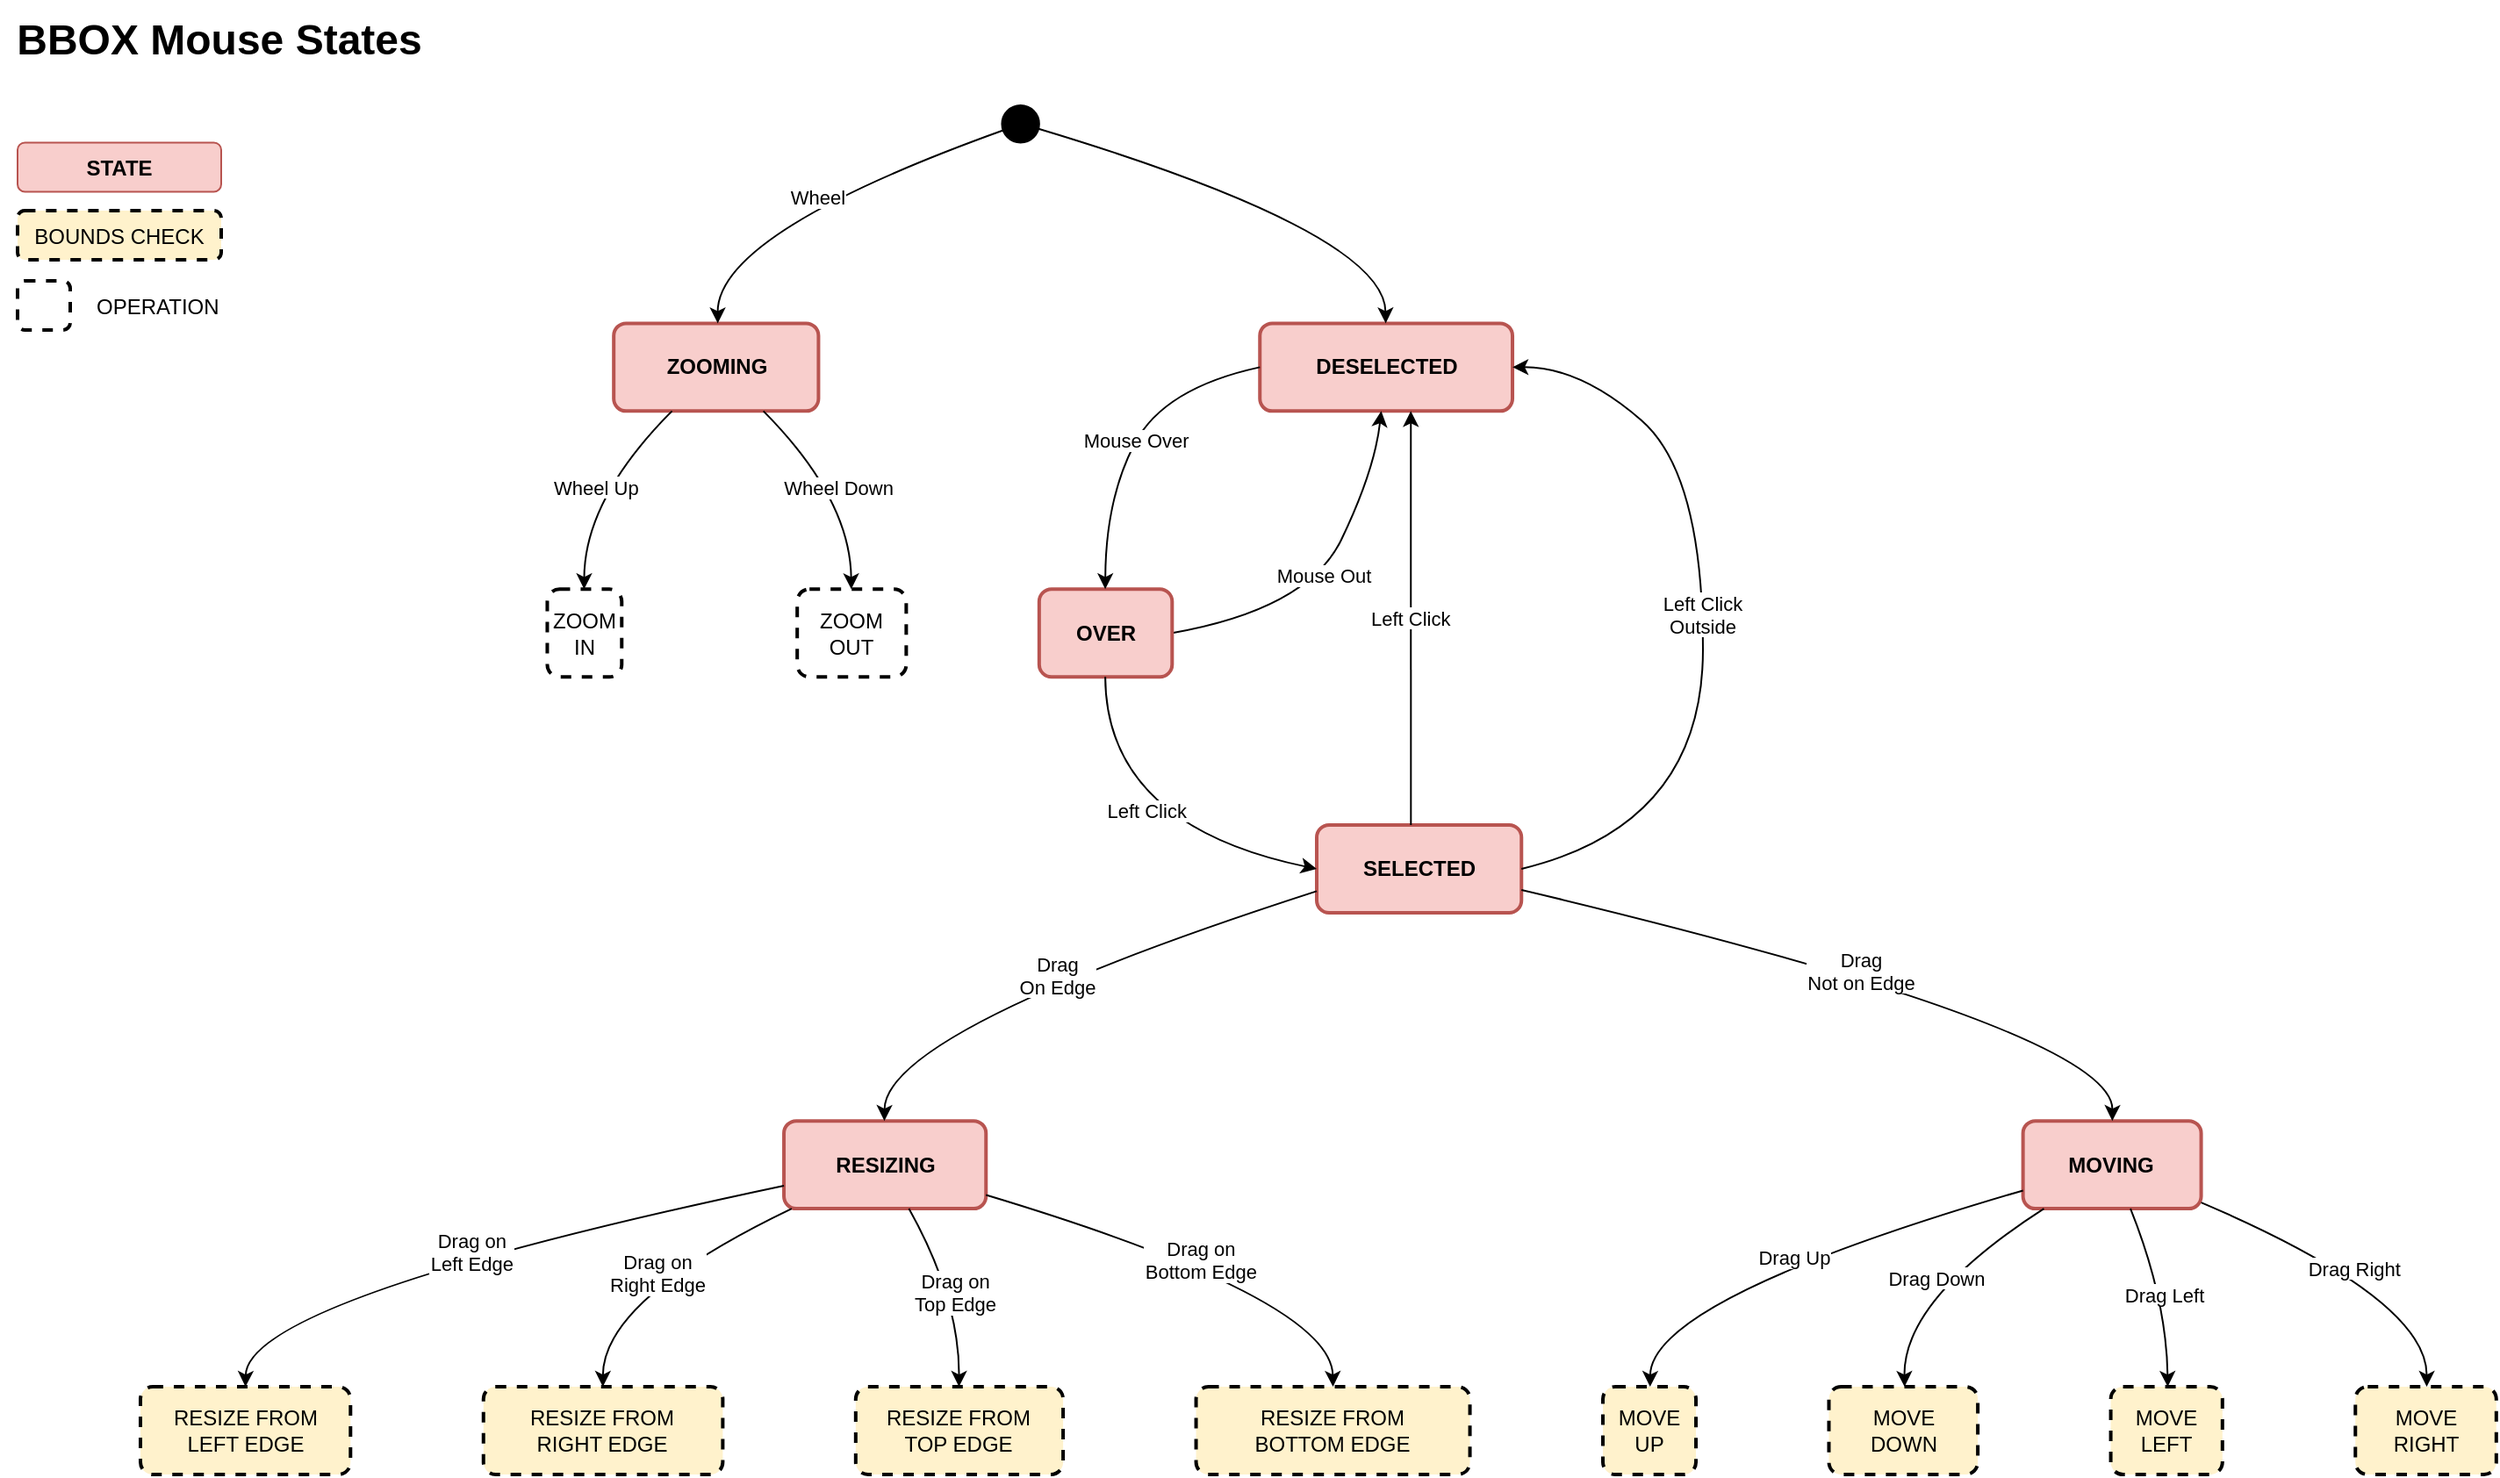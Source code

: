 <mxfile>
    <diagram id="9JAsYrFJ8WkXsXCbL4Xg" name="Page-1">
        <mxGraphModel dx="1763" dy="922" grid="1" gridSize="10" guides="1" tooltips="1" connect="1" arrows="1" fold="1" page="1" pageScale="1" pageWidth="1600" pageHeight="900" math="0" shadow="0">
            <root>
                <mxCell id="0"/>
                <mxCell id="1" parent="0"/>
                <mxCell id="41" value="BBOX Mouse States" style="pluginMarkdown=1;text;align=center;verticalAlign=middle;resizable=0;points=[];autosize=1;strokeColor=none;fillColor=none;fontSize=24;fontStyle=1" parent="1" vertex="1">
                    <mxGeometry x="40" y="40" width="250" height="40" as="geometry"/>
                </mxCell>
                <mxCell id="42" value="" style="group" parent="1" vertex="1" connectable="0">
                    <mxGeometry x="120" y="100" width="1341.9" height="780" as="geometry"/>
                </mxCell>
                <mxCell id="4" value="" style="ellipse;fillColor=strokeColor;" parent="42" vertex="1">
                    <mxGeometry x="490.717" width="21.204" height="21.204" as="geometry"/>
                </mxCell>
                <mxCell id="5" value="ZOOMING" style="rounded=1;absoluteArcSize=1;arcSize=14;whiteSpace=wrap;strokeWidth=2;fillColor=#f8cecc;strokeColor=#b85450;fontStyle=1" parent="42" vertex="1">
                    <mxGeometry x="269.592" y="124.194" width="116.621" height="49.981" as="geometry"/>
                </mxCell>
                <mxCell id="6" value="ZOOM&#10;IN" style="rounded=1;absoluteArcSize=1;arcSize=14;whiteSpace=wrap;strokeWidth=2;dashed=1;" parent="42" vertex="1">
                    <mxGeometry x="231.728" y="275.65" width="42.408" height="49.981" as="geometry"/>
                </mxCell>
                <mxCell id="7" value="ZOOM&#10;OUT" style="rounded=1;absoluteArcSize=1;arcSize=14;whiteSpace=wrap;strokeWidth=2;dashed=1;" parent="42" vertex="1">
                    <mxGeometry x="374.096" y="275.65" width="62.097" height="49.981" as="geometry"/>
                </mxCell>
                <mxCell id="8" value="DESELECTED" style="rounded=1;absoluteArcSize=1;arcSize=14;whiteSpace=wrap;strokeWidth=2;fillColor=#f8cecc;strokeColor=#b85450;fontStyle=1" parent="42" vertex="1">
                    <mxGeometry x="637.63" y="124.194" width="143.883" height="49.981" as="geometry"/>
                </mxCell>
                <mxCell id="46" value="Mouse Out" style="edgeStyle=none;startArrow=none;startFill=0;exitX=1;exitY=0.5;exitDx=0;exitDy=0;curved=1;" edge="1" parent="42" source="9" target="8">
                    <mxGeometry relative="1" as="geometry">
                        <mxPoint x="710" y="219" as="targetPoint"/>
                        <Array as="points">
                            <mxPoint x="665" y="287"/>
                            <mxPoint x="703" y="208"/>
                        </Array>
                    </mxGeometry>
                </mxCell>
                <mxCell id="9" value="OVER" style="rounded=1;absoluteArcSize=1;arcSize=14;whiteSpace=wrap;strokeWidth=2;fillColor=#f8cecc;strokeColor=#b85450;fontStyle=1" parent="42" vertex="1">
                    <mxGeometry x="511.921" y="275.65" width="75.728" height="49.981" as="geometry"/>
                </mxCell>
                <mxCell id="10" value="SELECTED" style="rounded=1;absoluteArcSize=1;arcSize=14;whiteSpace=wrap;strokeWidth=2;fillColor=#f8cecc;strokeColor=#b85450;fontStyle=1" parent="42" vertex="1">
                    <mxGeometry x="670.004" y="409.997" width="116.621" height="49.981" as="geometry"/>
                </mxCell>
                <mxCell id="11" value="RESIZING" style="rounded=1;absoluteArcSize=1;arcSize=14;whiteSpace=wrap;strokeWidth=2;fillColor=#f8cecc;strokeColor=#b85450;fontStyle=1" parent="42" vertex="1">
                    <mxGeometry x="366.523" y="578.563" width="115.107" height="49.981" as="geometry"/>
                </mxCell>
                <mxCell id="12" value="MOVING" style="rounded=1;absoluteArcSize=1;arcSize=14;whiteSpace=wrap;strokeWidth=2;fillColor=#f8cecc;strokeColor=#b85450;fontStyle=1" parent="42" vertex="1">
                    <mxGeometry x="1072.308" y="578.563" width="101.476" height="49.981" as="geometry"/>
                </mxCell>
                <mxCell id="13" value="RESIZE FROM&#10;LEFT EDGE" style="rounded=1;absoluteArcSize=1;arcSize=14;whiteSpace=wrap;strokeWidth=2;fillColor=#fff2cc;strokeColor=#000000;dashed=1;" parent="42" vertex="1">
                    <mxGeometry y="730.019" width="119.65" height="49.981" as="geometry"/>
                </mxCell>
                <mxCell id="14" value="RESIZE FROM&#10;RIGHT EDGE" style="rounded=1;absoluteArcSize=1;arcSize=14;whiteSpace=wrap;strokeWidth=2;fillColor=#fff2cc;strokeColor=#000000;dashed=1;" parent="42" vertex="1">
                    <mxGeometry x="195.378" y="730.019" width="136.31" height="49.981" as="geometry"/>
                </mxCell>
                <mxCell id="15" value="RESIZE FROM&#10;TOP EDGE" style="rounded=1;absoluteArcSize=1;arcSize=14;whiteSpace=wrap;strokeWidth=2;fillColor=#fff2cc;strokeColor=#000000;dashed=1;" parent="42" vertex="1">
                    <mxGeometry x="407.417" y="730.019" width="118.136" height="49.981" as="geometry"/>
                </mxCell>
                <mxCell id="16" value="RESIZE FROM&#10;BOTTOM EDGE" style="rounded=1;absoluteArcSize=1;arcSize=14;whiteSpace=wrap;strokeWidth=2;fillColor=#fff2cc;strokeColor=#000000;dashed=1;" parent="42" vertex="1">
                    <mxGeometry x="601.28" y="730.019" width="156.0" height="49.981" as="geometry"/>
                </mxCell>
                <mxCell id="17" value="MOVE&#10;UP" style="rounded=1;absoluteArcSize=1;arcSize=14;whiteSpace=wrap;strokeWidth=2;fillColor=#fff2cc;strokeColor=#000000;dashed=1;" parent="42" vertex="1">
                    <mxGeometry x="833.008" y="730.019" width="53.01" height="49.981" as="geometry"/>
                </mxCell>
                <mxCell id="18" value="MOVE&#10;DOWN" style="rounded=1;absoluteArcSize=1;arcSize=14;whiteSpace=wrap;strokeWidth=2;fillColor=#fff2cc;strokeColor=#000000;dashed=1;" parent="42" vertex="1">
                    <mxGeometry x="961.745" y="730.019" width="84.815" height="49.981" as="geometry"/>
                </mxCell>
                <mxCell id="19" value="MOVE&#10;LEFT" style="rounded=1;absoluteArcSize=1;arcSize=14;whiteSpace=wrap;strokeWidth=2;fillColor=#fff2cc;strokeColor=#000000;dashed=1;" parent="42" vertex="1">
                    <mxGeometry x="1122.289" y="730.019" width="63.612" height="49.981" as="geometry"/>
                </mxCell>
                <mxCell id="20" value="MOVE&#10;RIGHT" style="rounded=1;absoluteArcSize=1;arcSize=14;whiteSpace=wrap;strokeWidth=2;fillColor=#fff2cc;strokeColor=#000000;dashed=1;" parent="42" vertex="1">
                    <mxGeometry x="1261.628" y="730.019" width="80.272" height="49.981" as="geometry"/>
                </mxCell>
                <mxCell id="21" value="Wheel" style="curved=1;startArrow=none;;exitX=0.032;exitY=0.678;entryX=0.508;entryY=-0.012;rounded=0;" parent="42" source="4" target="5" edge="1">
                    <mxGeometry relative="1" as="geometry">
                        <Array as="points">
                            <mxPoint x="328.659" y="72.699"/>
                        </Array>
                    </mxGeometry>
                </mxCell>
                <mxCell id="22" value="Wheel Up" style="curved=1;startArrow=none;;exitX=0.295;exitY=0.976;entryX=0.495;entryY=-0.006;rounded=0;" parent="42" source="5" target="6" edge="1">
                    <mxGeometry relative="1" as="geometry">
                        <Array as="points">
                            <mxPoint x="252.931" y="224.155"/>
                        </Array>
                    </mxGeometry>
                </mxCell>
                <mxCell id="23" value="Wheel Down" style="curved=1;startArrow=none;;exitX=0.72;exitY=0.976;entryX=0.496;entryY=-0.006;rounded=0;" parent="42" source="5" target="7" edge="1">
                    <mxGeometry relative="1" as="geometry">
                        <Array as="points">
                            <mxPoint x="404.387" y="224.155"/>
                        </Array>
                    </mxGeometry>
                </mxCell>
                <mxCell id="24" value="" style="curved=1;startArrow=none;;exitX=1.032;exitY=0.649;entryX=0.498;entryY=-0.012;rounded=0;" parent="42" source="4" target="8" edge="1">
                    <mxGeometry relative="1" as="geometry">
                        <Array as="points">
                            <mxPoint x="708.814" y="72.699"/>
                        </Array>
                    </mxGeometry>
                </mxCell>
                <mxCell id="25" value="Mouse Over" style="curved=1;startArrow=none;;exitX=0;exitY=0.5;entryX=0.497;entryY=-0.006;rounded=0;startFill=0;exitDx=0;exitDy=0;" parent="42" source="8" target="9" edge="1">
                    <mxGeometry relative="1" as="geometry">
                        <Array as="points">
                            <mxPoint x="583" y="161"/>
                            <mxPoint x="549.785" y="224.155"/>
                        </Array>
                    </mxGeometry>
                </mxCell>
                <mxCell id="26" value="Left Click" style="curved=1;startArrow=none;;exitX=0.497;exitY=0.982;entryX=0;entryY=0.5;rounded=0;entryDx=0;entryDy=0;" parent="42" source="9" target="10" edge="1">
                    <mxGeometry x="0.021" y="13" relative="1" as="geometry">
                        <Array as="points">
                            <mxPoint x="550" y="410"/>
                        </Array>
                        <mxPoint as="offset"/>
                    </mxGeometry>
                </mxCell>
                <mxCell id="28" value="Left Click" style="startArrow=none;;exitX=0.46;exitY=-5.78e-8;entryX=0.593;entryY=0.976;rounded=0;" parent="42" source="10" target="8" edge="1">
                    <mxGeometry relative="1" as="geometry">
                        <Array as="points"/>
                    </mxGeometry>
                </mxCell>
                <mxCell id="29" value=" Left Click &#10;Outside" style="curved=1;startArrow=none;;exitX=1;exitY=0.5;entryX=1;entryY=0.5;rounded=0;entryDx=0;entryDy=0;labelBorderColor=none;spacing=2;shadow=0;spacingTop=0;spacingBottom=0;exitDx=0;exitDy=0;" parent="42" source="10" target="8" edge="1">
                    <mxGeometry x="0.034" relative="1" as="geometry">
                        <Array as="points">
                            <mxPoint x="890" y="410"/>
                            <mxPoint x="890" y="210"/>
                            <mxPoint x="820" y="149"/>
                        </Array>
                        <mxPoint as="offset"/>
                    </mxGeometry>
                </mxCell>
                <mxCell id="30" value="Drag &#10;On Edge" style="curved=1;startArrow=none;;exitX=0.005;exitY=0.752;entryX=0.497;entryY=0.006;rounded=0;" parent="42" source="10" target="11" edge="1">
                    <mxGeometry relative="1" as="geometry">
                        <Array as="points">
                            <mxPoint x="424.077" y="527.068"/>
                        </Array>
                    </mxGeometry>
                </mxCell>
                <mxCell id="31" value="Drag&#10;Not on Edge" style="curved=1;startArrow=none;;exitX=1.009;exitY=0.744;entryX=0.501;entryY=0.006;rounded=0;" parent="42" source="10" target="12" edge="1">
                    <mxGeometry relative="1" as="geometry">
                        <Array as="points">
                            <mxPoint x="1123.803" y="527.068"/>
                        </Array>
                    </mxGeometry>
                </mxCell>
                <mxCell id="32" value="Drag on&#10;Left Edge" style="curved=1;startArrow=none;;exitX=-0.006;exitY=0.741;entryX=0.5;entryY=0.012;rounded=0;" parent="42" source="11" target="13" edge="1">
                    <mxGeometry relative="1" as="geometry">
                        <Array as="points">
                            <mxPoint x="60.582" y="680.039"/>
                        </Array>
                    </mxGeometry>
                </mxCell>
                <mxCell id="33" value="Drag on&#10;Right Edge" style="curved=1;startArrow=none;;exitX=0.044;exitY=0.994;entryX=0.499;entryY=0.012;rounded=0;" parent="42" source="11" target="14" edge="1">
                    <mxGeometry relative="1" as="geometry">
                        <Array as="points">
                            <mxPoint x="263.533" y="680.039"/>
                        </Array>
                    </mxGeometry>
                </mxCell>
                <mxCell id="34" value="Drag on&#10;Top Edge" style="curved=1;startArrow=none;;exitX=0.617;exitY=0.994;entryX=0.498;entryY=0.012;rounded=0;" parent="42" source="11" target="15" edge="1">
                    <mxGeometry relative="1" as="geometry">
                        <Array as="points">
                            <mxPoint x="466.484" y="680.039"/>
                        </Array>
                    </mxGeometry>
                </mxCell>
                <mxCell id="35" value="Drag on&#10;Bottom Edge" style="curved=1;startArrow=none;;exitX=0.999;exitY=0.844;entryX=0.5;entryY=0.012;rounded=0;" parent="42" source="11" target="16" edge="1">
                    <mxGeometry relative="1" as="geometry">
                        <Array as="points">
                            <mxPoint x="678.523" y="680.039"/>
                        </Array>
                    </mxGeometry>
                </mxCell>
                <mxCell id="36" value="Drag Up" style="curved=1;startArrow=none;;exitX=0.004;exitY=0.791;entryX=0.507;entryY=0.012;rounded=0;" parent="42" source="12" target="17" edge="1">
                    <mxGeometry relative="1" as="geometry">
                        <Array as="points">
                            <mxPoint x="860.27" y="680.039"/>
                        </Array>
                    </mxGeometry>
                </mxCell>
                <mxCell id="37" value="Drag Down" style="curved=1;startArrow=none;;exitX=0.122;exitY=0.994;entryX=0.508;entryY=0.012;rounded=0;" parent="42" source="12" target="18" edge="1">
                    <mxGeometry relative="1" as="geometry">
                        <Array as="points">
                            <mxPoint x="1004.153" y="680.039"/>
                        </Array>
                    </mxGeometry>
                </mxCell>
                <mxCell id="38" value="Drag Left" style="curved=1;startArrow=none;;exitX=0.602;exitY=0.994;entryX=0.51;entryY=0.012;rounded=0;" parent="42" source="12" target="19" edge="1">
                    <mxGeometry relative="1" as="geometry">
                        <Array as="points">
                            <mxPoint x="1154.095" y="680.039"/>
                        </Array>
                    </mxGeometry>
                </mxCell>
                <mxCell id="39" value="Drag Right" style="curved=1;startArrow=none;;exitX=0.998;exitY=0.928;entryX=0.506;entryY=0.012;rounded=0;" parent="42" source="12" target="20" edge="1">
                    <mxGeometry relative="1" as="geometry">
                        <Array as="points">
                            <mxPoint x="1302.521" y="680.039"/>
                        </Array>
                    </mxGeometry>
                </mxCell>
                <mxCell id="47" value="STATE" style="rounded=1;fillColor=#f8cecc;strokeColor=#b85450;fontStyle=1" vertex="1" parent="42">
                    <mxGeometry x="-70" y="21.2" width="116" height="28" as="geometry"/>
                </mxCell>
                <mxCell id="48" value="BOUNDS CHECK" style="rounded=1;fillColor=#fff2cc;strokeColor=#000000;dashed=1;strokeWidth=2;" vertex="1" parent="1">
                    <mxGeometry x="50" y="160" width="116" height="28" as="geometry"/>
                </mxCell>
                <mxCell id="51" value="" style="rounded=1;dashed=1;strokeWidth=2;" vertex="1" parent="1">
                    <mxGeometry x="50" y="200" width="30" height="28" as="geometry"/>
                </mxCell>
                <mxCell id="53" value="OPERATION" style="rounded=1;dashed=1;strokeWidth=2;strokeColor=none;align=left;fillColor=none;" vertex="1" parent="1">
                    <mxGeometry x="93" y="200" width="97" height="28" as="geometry"/>
                </mxCell>
            </root>
        </mxGraphModel>
    </diagram>
</mxfile>